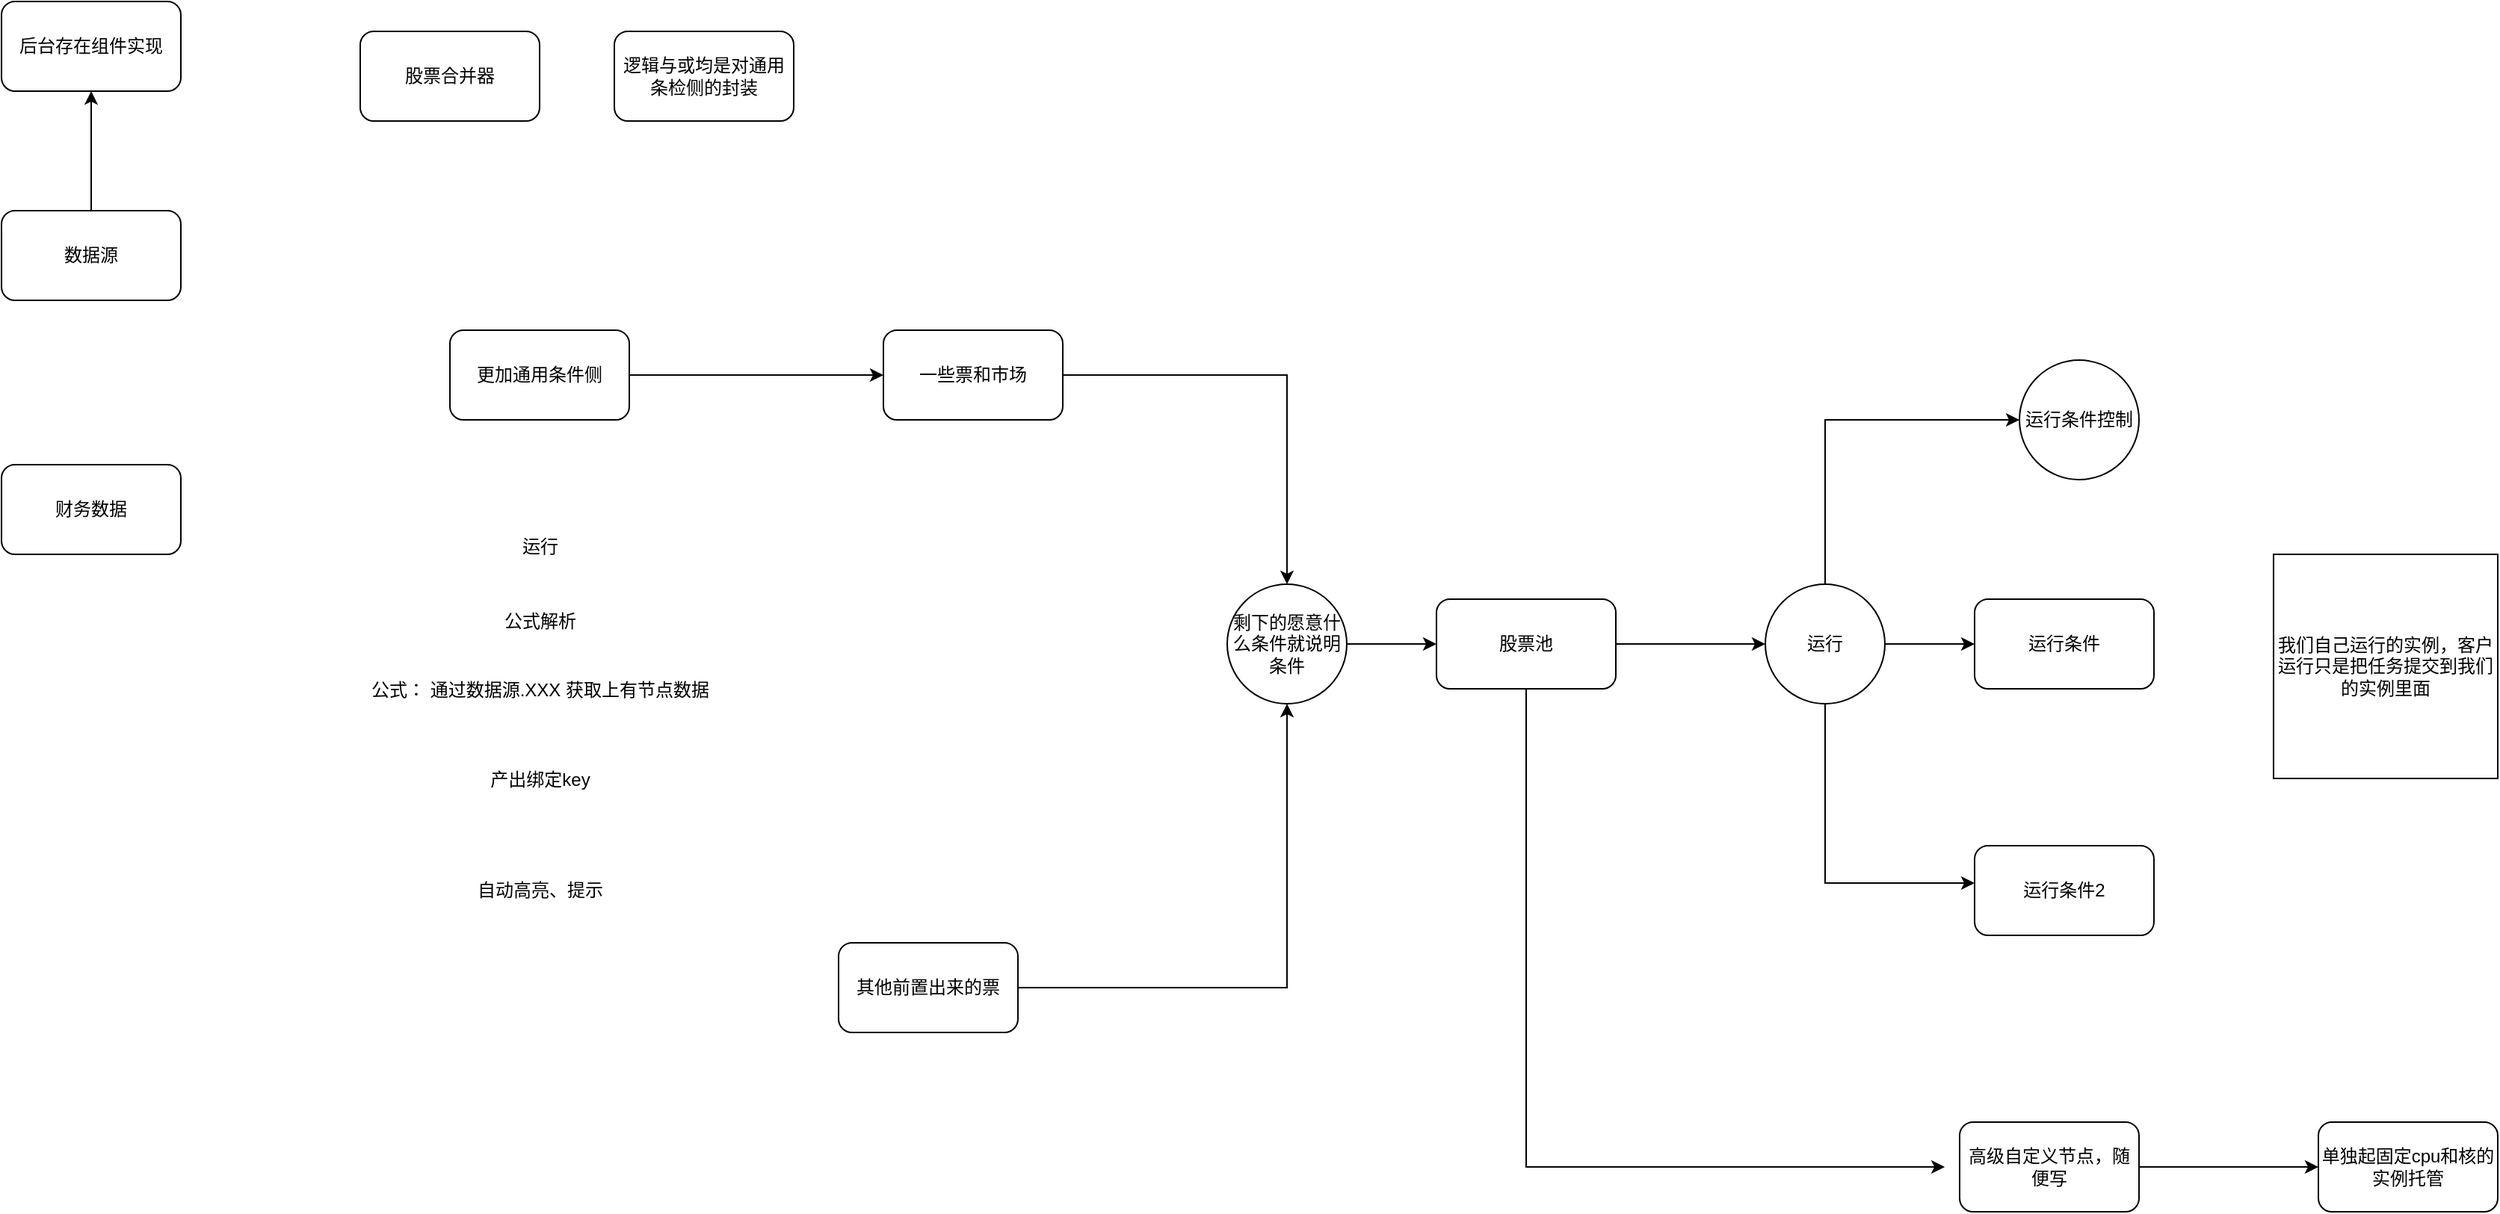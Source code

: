 <mxfile version="27.0.1">
  <diagram name="第 1 页" id="QYUlAeLIpQnDjQp-a6tk">
    <mxGraphModel dx="1501" dy="882" grid="1" gridSize="10" guides="1" tooltips="1" connect="1" arrows="1" fold="1" page="1" pageScale="1" pageWidth="1169" pageHeight="827" math="0" shadow="0">
      <root>
        <mxCell id="0" />
        <mxCell id="1" parent="0" />
        <mxCell id="iviVZ61GXLGjH6ghTdT3-14" style="edgeStyle=orthogonalEdgeStyle;rounded=0;orthogonalLoop=1;jettySize=auto;html=1;" edge="1" parent="1" source="iviVZ61GXLGjH6ghTdT3-2" target="iviVZ61GXLGjH6ghTdT3-13">
          <mxGeometry relative="1" as="geometry" />
        </mxCell>
        <mxCell id="iviVZ61GXLGjH6ghTdT3-2" value="数据源" style="rounded=1;whiteSpace=wrap;html=1;" vertex="1" parent="1">
          <mxGeometry x="250" y="200" width="120" height="60" as="geometry" />
        </mxCell>
        <mxCell id="iviVZ61GXLGjH6ghTdT3-3" value="财务数据" style="rounded=1;whiteSpace=wrap;html=1;" vertex="1" parent="1">
          <mxGeometry x="250" y="370" width="120" height="60" as="geometry" />
        </mxCell>
        <mxCell id="iviVZ61GXLGjH6ghTdT3-10" style="edgeStyle=orthogonalEdgeStyle;rounded=0;orthogonalLoop=1;jettySize=auto;html=1;entryX=0;entryY=0.5;entryDx=0;entryDy=0;" edge="1" parent="1" source="iviVZ61GXLGjH6ghTdT3-4" target="iviVZ61GXLGjH6ghTdT3-9">
          <mxGeometry relative="1" as="geometry" />
        </mxCell>
        <mxCell id="iviVZ61GXLGjH6ghTdT3-4" value="更加通用条件侧" style="rounded=1;whiteSpace=wrap;html=1;" vertex="1" parent="1">
          <mxGeometry x="550" y="280" width="120" height="60" as="geometry" />
        </mxCell>
        <mxCell id="iviVZ61GXLGjH6ghTdT3-5" value="公式： 通过数据源.XXX 获取上有节点数据" style="text;html=1;align=center;verticalAlign=middle;whiteSpace=wrap;rounded=0;" vertex="1" parent="1">
          <mxGeometry x="492.5" y="496" width="235" height="50" as="geometry" />
        </mxCell>
        <mxCell id="iviVZ61GXLGjH6ghTdT3-6" value="公式解析" style="text;html=1;align=center;verticalAlign=middle;whiteSpace=wrap;rounded=0;" vertex="1" parent="1">
          <mxGeometry x="492.5" y="450" width="235" height="50" as="geometry" />
        </mxCell>
        <mxCell id="iviVZ61GXLGjH6ghTdT3-7" value="运行" style="text;html=1;align=center;verticalAlign=middle;whiteSpace=wrap;rounded=0;" vertex="1" parent="1">
          <mxGeometry x="492.5" y="400" width="235" height="50" as="geometry" />
        </mxCell>
        <mxCell id="iviVZ61GXLGjH6ghTdT3-8" value="股票合并器" style="rounded=1;whiteSpace=wrap;html=1;" vertex="1" parent="1">
          <mxGeometry x="490" y="80" width="120" height="60" as="geometry" />
        </mxCell>
        <mxCell id="iviVZ61GXLGjH6ghTdT3-17" value="" style="edgeStyle=orthogonalEdgeStyle;rounded=0;orthogonalLoop=1;jettySize=auto;html=1;" edge="1" parent="1" source="iviVZ61GXLGjH6ghTdT3-9" target="iviVZ61GXLGjH6ghTdT3-16">
          <mxGeometry relative="1" as="geometry" />
        </mxCell>
        <mxCell id="iviVZ61GXLGjH6ghTdT3-9" value="一些票和市场" style="rounded=1;whiteSpace=wrap;html=1;" vertex="1" parent="1">
          <mxGeometry x="840" y="280" width="120" height="60" as="geometry" />
        </mxCell>
        <mxCell id="iviVZ61GXLGjH6ghTdT3-11" value="产出绑定key" style="text;html=1;align=center;verticalAlign=middle;whiteSpace=wrap;rounded=0;" vertex="1" parent="1">
          <mxGeometry x="492.5" y="556" width="235" height="50" as="geometry" />
        </mxCell>
        <mxCell id="iviVZ61GXLGjH6ghTdT3-12" value="自动高亮、提示" style="text;html=1;align=center;verticalAlign=middle;whiteSpace=wrap;rounded=0;" vertex="1" parent="1">
          <mxGeometry x="492.5" y="630" width="235" height="50" as="geometry" />
        </mxCell>
        <mxCell id="iviVZ61GXLGjH6ghTdT3-13" value="后台存在组件实现" style="rounded=1;whiteSpace=wrap;html=1;" vertex="1" parent="1">
          <mxGeometry x="250" y="60" width="120" height="60" as="geometry" />
        </mxCell>
        <mxCell id="iviVZ61GXLGjH6ghTdT3-15" value="逻辑与或均是对通用条检侧的封装" style="rounded=1;whiteSpace=wrap;html=1;" vertex="1" parent="1">
          <mxGeometry x="660" y="80" width="120" height="60" as="geometry" />
        </mxCell>
        <mxCell id="iviVZ61GXLGjH6ghTdT3-21" value="" style="edgeStyle=orthogonalEdgeStyle;rounded=0;orthogonalLoop=1;jettySize=auto;html=1;" edge="1" parent="1" source="iviVZ61GXLGjH6ghTdT3-16" target="iviVZ61GXLGjH6ghTdT3-20">
          <mxGeometry relative="1" as="geometry" />
        </mxCell>
        <mxCell id="iviVZ61GXLGjH6ghTdT3-16" value="剩下的愿意什么条件就说明条件" style="ellipse;whiteSpace=wrap;html=1;rounded=1;" vertex="1" parent="1">
          <mxGeometry x="1070" y="450" width="80" height="80" as="geometry" />
        </mxCell>
        <mxCell id="iviVZ61GXLGjH6ghTdT3-19" style="edgeStyle=orthogonalEdgeStyle;rounded=0;orthogonalLoop=1;jettySize=auto;html=1;" edge="1" parent="1" source="iviVZ61GXLGjH6ghTdT3-18" target="iviVZ61GXLGjH6ghTdT3-16">
          <mxGeometry relative="1" as="geometry" />
        </mxCell>
        <mxCell id="iviVZ61GXLGjH6ghTdT3-18" value="其他前置出来的票" style="rounded=1;whiteSpace=wrap;html=1;" vertex="1" parent="1">
          <mxGeometry x="810" y="690" width="120" height="60" as="geometry" />
        </mxCell>
        <mxCell id="iviVZ61GXLGjH6ghTdT3-23" value="" style="edgeStyle=orthogonalEdgeStyle;rounded=0;orthogonalLoop=1;jettySize=auto;html=1;" edge="1" parent="1" source="iviVZ61GXLGjH6ghTdT3-20" target="iviVZ61GXLGjH6ghTdT3-22">
          <mxGeometry relative="1" as="geometry" />
        </mxCell>
        <mxCell id="iviVZ61GXLGjH6ghTdT3-20" value="股票池" style="whiteSpace=wrap;html=1;rounded=1;" vertex="1" parent="1">
          <mxGeometry x="1210" y="460" width="120" height="60" as="geometry" />
        </mxCell>
        <mxCell id="iviVZ61GXLGjH6ghTdT3-25" value="" style="edgeStyle=orthogonalEdgeStyle;rounded=0;orthogonalLoop=1;jettySize=auto;html=1;" edge="1" parent="1" source="iviVZ61GXLGjH6ghTdT3-22" target="iviVZ61GXLGjH6ghTdT3-24">
          <mxGeometry relative="1" as="geometry">
            <Array as="points">
              <mxPoint x="1470" y="340" />
            </Array>
          </mxGeometry>
        </mxCell>
        <mxCell id="iviVZ61GXLGjH6ghTdT3-27" value="" style="edgeStyle=orthogonalEdgeStyle;rounded=0;orthogonalLoop=1;jettySize=auto;html=1;" edge="1" parent="1" source="iviVZ61GXLGjH6ghTdT3-22" target="iviVZ61GXLGjH6ghTdT3-26">
          <mxGeometry relative="1" as="geometry" />
        </mxCell>
        <mxCell id="iviVZ61GXLGjH6ghTdT3-32" value="" style="edgeStyle=orthogonalEdgeStyle;rounded=0;orthogonalLoop=1;jettySize=auto;html=1;" edge="1" parent="1" source="iviVZ61GXLGjH6ghTdT3-22" target="iviVZ61GXLGjH6ghTdT3-31">
          <mxGeometry relative="1" as="geometry">
            <Array as="points">
              <mxPoint x="1470" y="650" />
            </Array>
          </mxGeometry>
        </mxCell>
        <mxCell id="iviVZ61GXLGjH6ghTdT3-22" value="运行" style="ellipse;whiteSpace=wrap;html=1;rounded=1;" vertex="1" parent="1">
          <mxGeometry x="1430" y="450" width="80" height="80" as="geometry" />
        </mxCell>
        <mxCell id="iviVZ61GXLGjH6ghTdT3-24" value="运行条件控制" style="ellipse;whiteSpace=wrap;html=1;rounded=1;" vertex="1" parent="1">
          <mxGeometry x="1600" y="300" width="80" height="80" as="geometry" />
        </mxCell>
        <mxCell id="iviVZ61GXLGjH6ghTdT3-26" value="运行条件" style="whiteSpace=wrap;html=1;rounded=1;" vertex="1" parent="1">
          <mxGeometry x="1570" y="460" width="120" height="60" as="geometry" />
        </mxCell>
        <mxCell id="iviVZ61GXLGjH6ghTdT3-31" value="运行条件2" style="whiteSpace=wrap;html=1;rounded=1;" vertex="1" parent="1">
          <mxGeometry x="1570" y="625" width="120" height="60" as="geometry" />
        </mxCell>
        <mxCell id="iviVZ61GXLGjH6ghTdT3-37" value="" style="edgeStyle=orthogonalEdgeStyle;rounded=0;orthogonalLoop=1;jettySize=auto;html=1;" edge="1" parent="1" source="iviVZ61GXLGjH6ghTdT3-33" target="iviVZ61GXLGjH6ghTdT3-36">
          <mxGeometry relative="1" as="geometry" />
        </mxCell>
        <mxCell id="iviVZ61GXLGjH6ghTdT3-33" value="高级自定义节点，随便写" style="rounded=1;whiteSpace=wrap;html=1;" vertex="1" parent="1">
          <mxGeometry x="1560" y="810" width="120" height="60" as="geometry" />
        </mxCell>
        <mxCell id="iviVZ61GXLGjH6ghTdT3-34" value="我们自己运行的实例，客户运行只是把任务提交到我们的实例里面" style="whiteSpace=wrap;html=1;aspect=fixed;" vertex="1" parent="1">
          <mxGeometry x="1770" y="430" width="150" height="150" as="geometry" />
        </mxCell>
        <mxCell id="iviVZ61GXLGjH6ghTdT3-35" style="edgeStyle=orthogonalEdgeStyle;rounded=0;orthogonalLoop=1;jettySize=auto;html=1;entryX=-0.083;entryY=0.5;entryDx=0;entryDy=0;entryPerimeter=0;" edge="1" parent="1" source="iviVZ61GXLGjH6ghTdT3-20" target="iviVZ61GXLGjH6ghTdT3-33">
          <mxGeometry relative="1" as="geometry">
            <Array as="points">
              <mxPoint x="1270" y="840" />
            </Array>
          </mxGeometry>
        </mxCell>
        <mxCell id="iviVZ61GXLGjH6ghTdT3-36" value="单独起固定cpu和核的实例托管" style="whiteSpace=wrap;html=1;rounded=1;" vertex="1" parent="1">
          <mxGeometry x="1800" y="810" width="120" height="60" as="geometry" />
        </mxCell>
      </root>
    </mxGraphModel>
  </diagram>
</mxfile>
